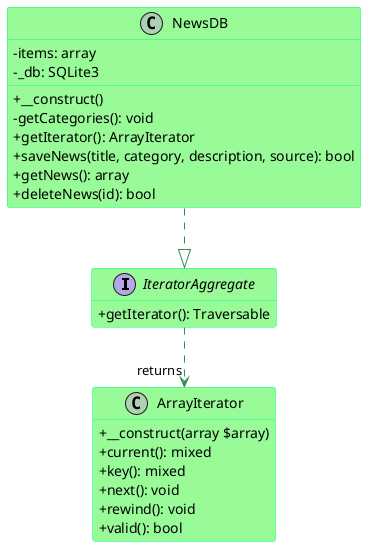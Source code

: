 @startuml NewsDB

' Style options
skinparam classAttributeIconSize 0
skinparam class {
    BackgroundColor PaleGreen
    ArrowColor SeaGreen
    BorderColor SpringGreen
}
skinparam interface {
    BackgroundColor LightSkyBlue
    ArrowColor SteelBlue
    BorderColor DeepSkyBlue
}
hide empty members

interface IteratorAggregate {
  + getIterator(): Traversable
}

class ArrayIterator {
  + __construct(array $array)
  + current(): mixed
  + key(): mixed
  + next(): void
  + rewind(): void
  + valid(): bool
}

class "NewsDB" {
  - items: array
  - _db: SQLite3
  + __construct()
  - getCategories(): void
  + getIterator(): ArrayIterator
  + saveNews(title, category, description, source): bool
  + getNews(): array
  + deleteNews(id): bool
}

NewsDB ..|> IteratorAggregate
IteratorAggregate ..> "returns" ArrayIterator

@enduml 